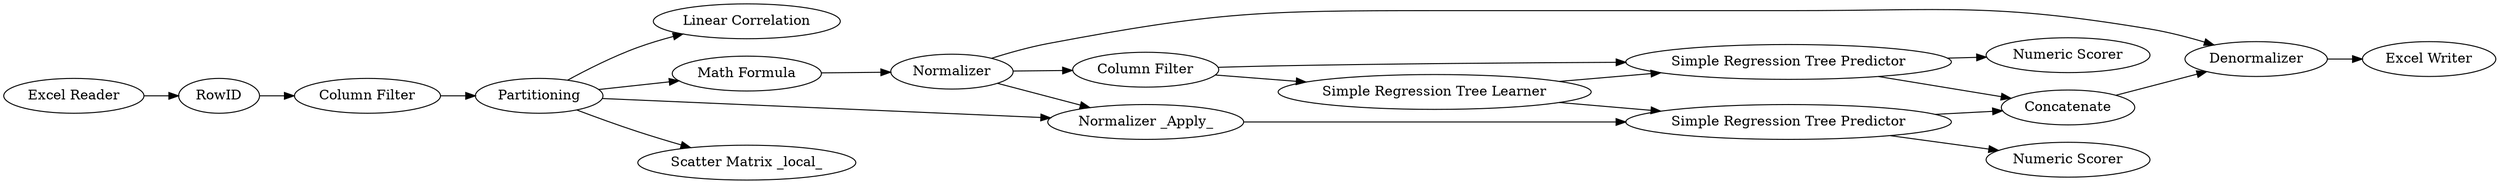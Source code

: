 digraph {
	3 -> 40
	3 -> 41
	24 -> 35
	27 -> 37
	33 -> 36
	41 -> 33
	37 -> 26
	33 -> 37
	3 -> 32
	34 -> 3
	33 -> 42
	4 -> 28
	42 -> 4
	28 -> 27
	4 -> 38
	38 -> 39
	36 -> 38
	3 -> 36
	38 -> 27
	35 -> 34
	42 -> 28
	28 -> 29
	24 [label="Excel Reader"]
	27 [label=Concatenate]
	35 [label=RowID]
	42 [label="Column Filter"]
	34 [label="Column Filter"]
	41 [label="Math Formula"]
	29 [label="Numeric Scorer"]
	28 [label="Simple Regression Tree Predictor"]
	36 [label="Normalizer _Apply_"]
	4 [label="Simple Regression Tree Learner"]
	26 [label="Excel Writer"]
	40 [label="Linear Correlation"]
	39 [label="Numeric Scorer"]
	33 [label=Normalizer]
	32 [label="Scatter Matrix _local_"]
	3 [label=Partitioning]
	38 [label="Simple Regression Tree Predictor"]
	37 [label=Denormalizer]
	rankdir=LR
}
